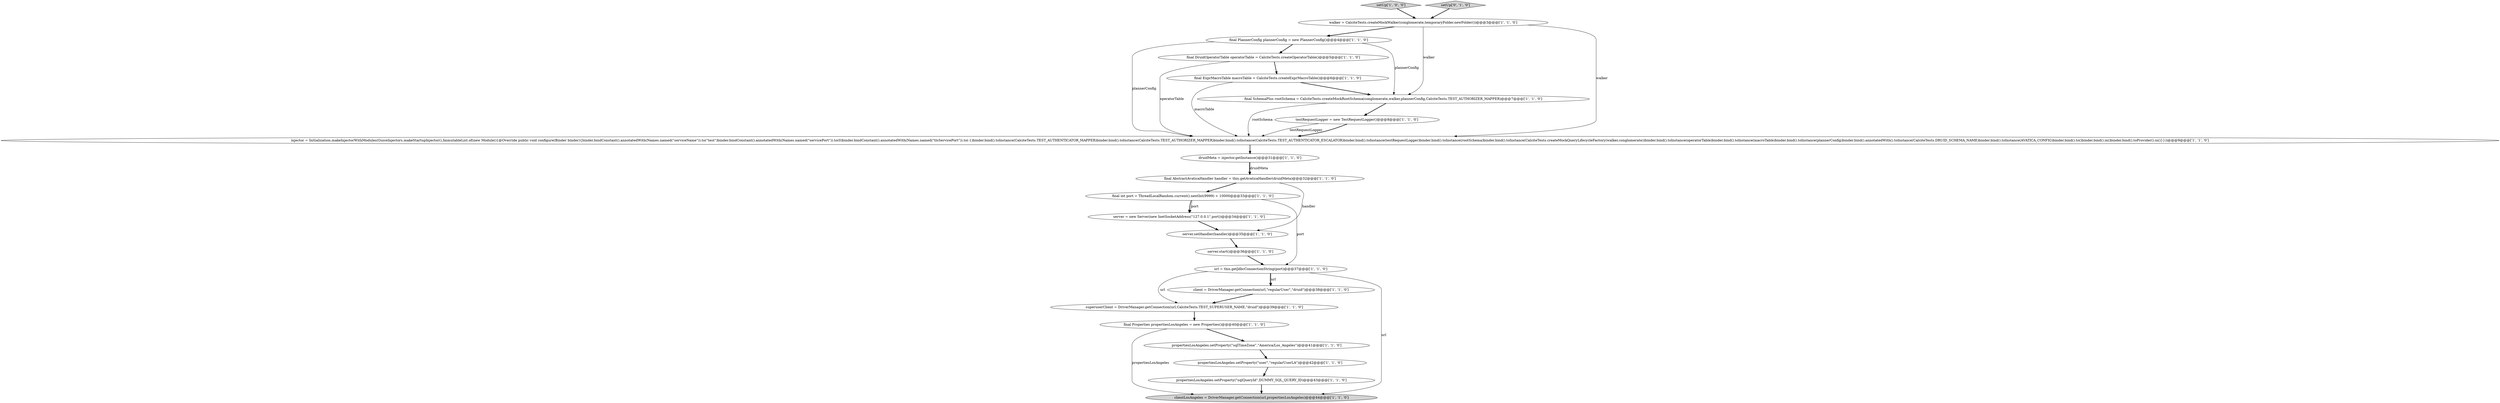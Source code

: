 digraph {
2 [style = filled, label = "client = DriverManager.getConnection(url,\"regularUser\",\"druid\")@@@38@@@['1', '1', '0']", fillcolor = white, shape = ellipse image = "AAA0AAABBB1BBB"];
21 [style = filled, label = "propertiesLosAngeles.setProperty(\"sqlQueryId\",DUMMY_SQL_QUERY_ID)@@@43@@@['1', '1', '0']", fillcolor = white, shape = ellipse image = "AAA0AAABBB1BBB"];
1 [style = filled, label = "injector = Initialization.makeInjectorWithModules(GuiceInjectors.makeStartupInjector(),ImmutableList.of(new Module(){@Override public void configure(Binder binder){binder.bindConstant().annotatedWith(Names.named(\"serviceName\")).to(\"test\")binder.bindConstant().annotatedWith(Names.named(\"servicePort\")).to(0)binder.bindConstant().annotatedWith(Names.named(\"tlsServicePort\")).to(-1)binder.bind().toInstance(CalciteTests.TEST_AUTHENTICATOR_MAPPER)binder.bind().toInstance(CalciteTests.TEST_AUTHORIZER_MAPPER)binder.bind().toInstance(CalciteTests.TEST_AUTHENTICATOR_ESCALATOR)binder.bind().toInstance(testRequestLogger)binder.bind().toInstance(rootSchema)binder.bind().toInstance(CalciteTests.createMockQueryLifecycleFactory(walker,conglomerate))binder.bind().toInstance(operatorTable)binder.bind().toInstance(macroTable)binder.bind().toInstance(plannerConfig)binder.bind().annotatedWith().toInstance(CalciteTests.DRUID_SCHEMA_NAME)binder.bind().toInstance(AVATICA_CONFIG)binder.bind().to()binder.bind().in()binder.bind().toProvider().in()}}))@@@9@@@['1', '1', '0']", fillcolor = white, shape = ellipse image = "AAA0AAABBB1BBB"];
18 [style = filled, label = "server = new Server(new InetSocketAddress(\"127.0.0.1\",port))@@@34@@@['1', '1', '0']", fillcolor = white, shape = ellipse image = "AAA0AAABBB1BBB"];
20 [style = filled, label = "server.setHandler(handler)@@@35@@@['1', '1', '0']", fillcolor = white, shape = ellipse image = "AAA0AAABBB1BBB"];
14 [style = filled, label = "final SchemaPlus rootSchema = CalciteTests.createMockRootSchema(conglomerate,walker,plannerConfig,CalciteTests.TEST_AUTHORIZER_MAPPER)@@@7@@@['1', '1', '0']", fillcolor = white, shape = ellipse image = "AAA0AAABBB1BBB"];
15 [style = filled, label = "final Properties propertiesLosAngeles = new Properties()@@@40@@@['1', '1', '0']", fillcolor = white, shape = ellipse image = "AAA0AAABBB1BBB"];
16 [style = filled, label = "propertiesLosAngeles.setProperty(\"sqlTimeZone\",\"America/Los_Angeles\")@@@41@@@['1', '1', '0']", fillcolor = white, shape = ellipse image = "AAA0AAABBB1BBB"];
19 [style = filled, label = "propertiesLosAngeles.setProperty(\"user\",\"regularUserLA\")@@@42@@@['1', '1', '0']", fillcolor = white, shape = ellipse image = "AAA0AAABBB1BBB"];
3 [style = filled, label = "final AbstractAvaticaHandler handler = this.getAvaticaHandler(druidMeta)@@@32@@@['1', '1', '0']", fillcolor = white, shape = ellipse image = "AAA0AAABBB1BBB"];
7 [style = filled, label = "superuserClient = DriverManager.getConnection(url,CalciteTests.TEST_SUPERUSER_NAME,\"druid\")@@@39@@@['1', '1', '0']", fillcolor = white, shape = ellipse image = "AAA0AAABBB1BBB"];
0 [style = filled, label = "final DruidOperatorTable operatorTable = CalciteTests.createOperatorTable()@@@5@@@['1', '1', '0']", fillcolor = white, shape = ellipse image = "AAA0AAABBB1BBB"];
5 [style = filled, label = "clientLosAngeles = DriverManager.getConnection(url,propertiesLosAngeles)@@@44@@@['1', '1', '0']", fillcolor = lightgray, shape = ellipse image = "AAA0AAABBB1BBB"];
11 [style = filled, label = "final PlannerConfig plannerConfig = new PlannerConfig()@@@4@@@['1', '1', '0']", fillcolor = white, shape = ellipse image = "AAA0AAABBB1BBB"];
8 [style = filled, label = "url = this.getJdbcConnectionString(port)@@@37@@@['1', '1', '0']", fillcolor = white, shape = ellipse image = "AAA0AAABBB1BBB"];
9 [style = filled, label = "server.start()@@@36@@@['1', '1', '0']", fillcolor = white, shape = ellipse image = "AAA0AAABBB1BBB"];
4 [style = filled, label = "final int port = ThreadLocalRandom.current().nextInt(9999) + 10000@@@33@@@['1', '1', '0']", fillcolor = white, shape = ellipse image = "AAA0AAABBB1BBB"];
12 [style = filled, label = "testRequestLogger = new TestRequestLogger()@@@8@@@['1', '1', '0']", fillcolor = white, shape = ellipse image = "AAA0AAABBB1BBB"];
6 [style = filled, label = "setUp['1', '0', '0']", fillcolor = lightgray, shape = diamond image = "AAA0AAABBB1BBB"];
10 [style = filled, label = "walker = CalciteTests.createMockWalker(conglomerate,temporaryFolder.newFolder())@@@3@@@['1', '1', '0']", fillcolor = white, shape = ellipse image = "AAA0AAABBB1BBB"];
13 [style = filled, label = "druidMeta = injector.getInstance()@@@31@@@['1', '1', '0']", fillcolor = white, shape = ellipse image = "AAA0AAABBB1BBB"];
17 [style = filled, label = "final ExprMacroTable macroTable = CalciteTests.createExprMacroTable()@@@6@@@['1', '1', '0']", fillcolor = white, shape = ellipse image = "AAA0AAABBB1BBB"];
22 [style = filled, label = "setUp['0', '1', '0']", fillcolor = lightgray, shape = diamond image = "AAA0AAABBB2BBB"];
3->20 [style = solid, label="handler"];
18->20 [style = bold, label=""];
10->14 [style = solid, label="walker"];
8->7 [style = solid, label="url"];
17->1 [style = solid, label="macroTable"];
2->7 [style = bold, label=""];
12->1 [style = solid, label="testRequestLogger"];
11->0 [style = bold, label=""];
16->19 [style = bold, label=""];
15->5 [style = solid, label="propertiesLosAngeles"];
12->1 [style = bold, label=""];
14->12 [style = bold, label=""];
17->14 [style = bold, label=""];
10->11 [style = bold, label=""];
4->8 [style = solid, label="port"];
14->1 [style = solid, label="rootSchema"];
8->2 [style = solid, label="url"];
11->1 [style = solid, label="plannerConfig"];
10->1 [style = solid, label="walker"];
6->10 [style = bold, label=""];
19->21 [style = bold, label=""];
11->14 [style = solid, label="plannerConfig"];
8->2 [style = bold, label=""];
4->18 [style = solid, label="port"];
21->5 [style = bold, label=""];
15->16 [style = bold, label=""];
0->17 [style = bold, label=""];
13->3 [style = bold, label=""];
13->3 [style = solid, label="druidMeta"];
7->15 [style = bold, label=""];
20->9 [style = bold, label=""];
9->8 [style = bold, label=""];
22->10 [style = bold, label=""];
0->1 [style = solid, label="operatorTable"];
3->4 [style = bold, label=""];
8->5 [style = solid, label="url"];
4->18 [style = bold, label=""];
1->13 [style = bold, label=""];
}
